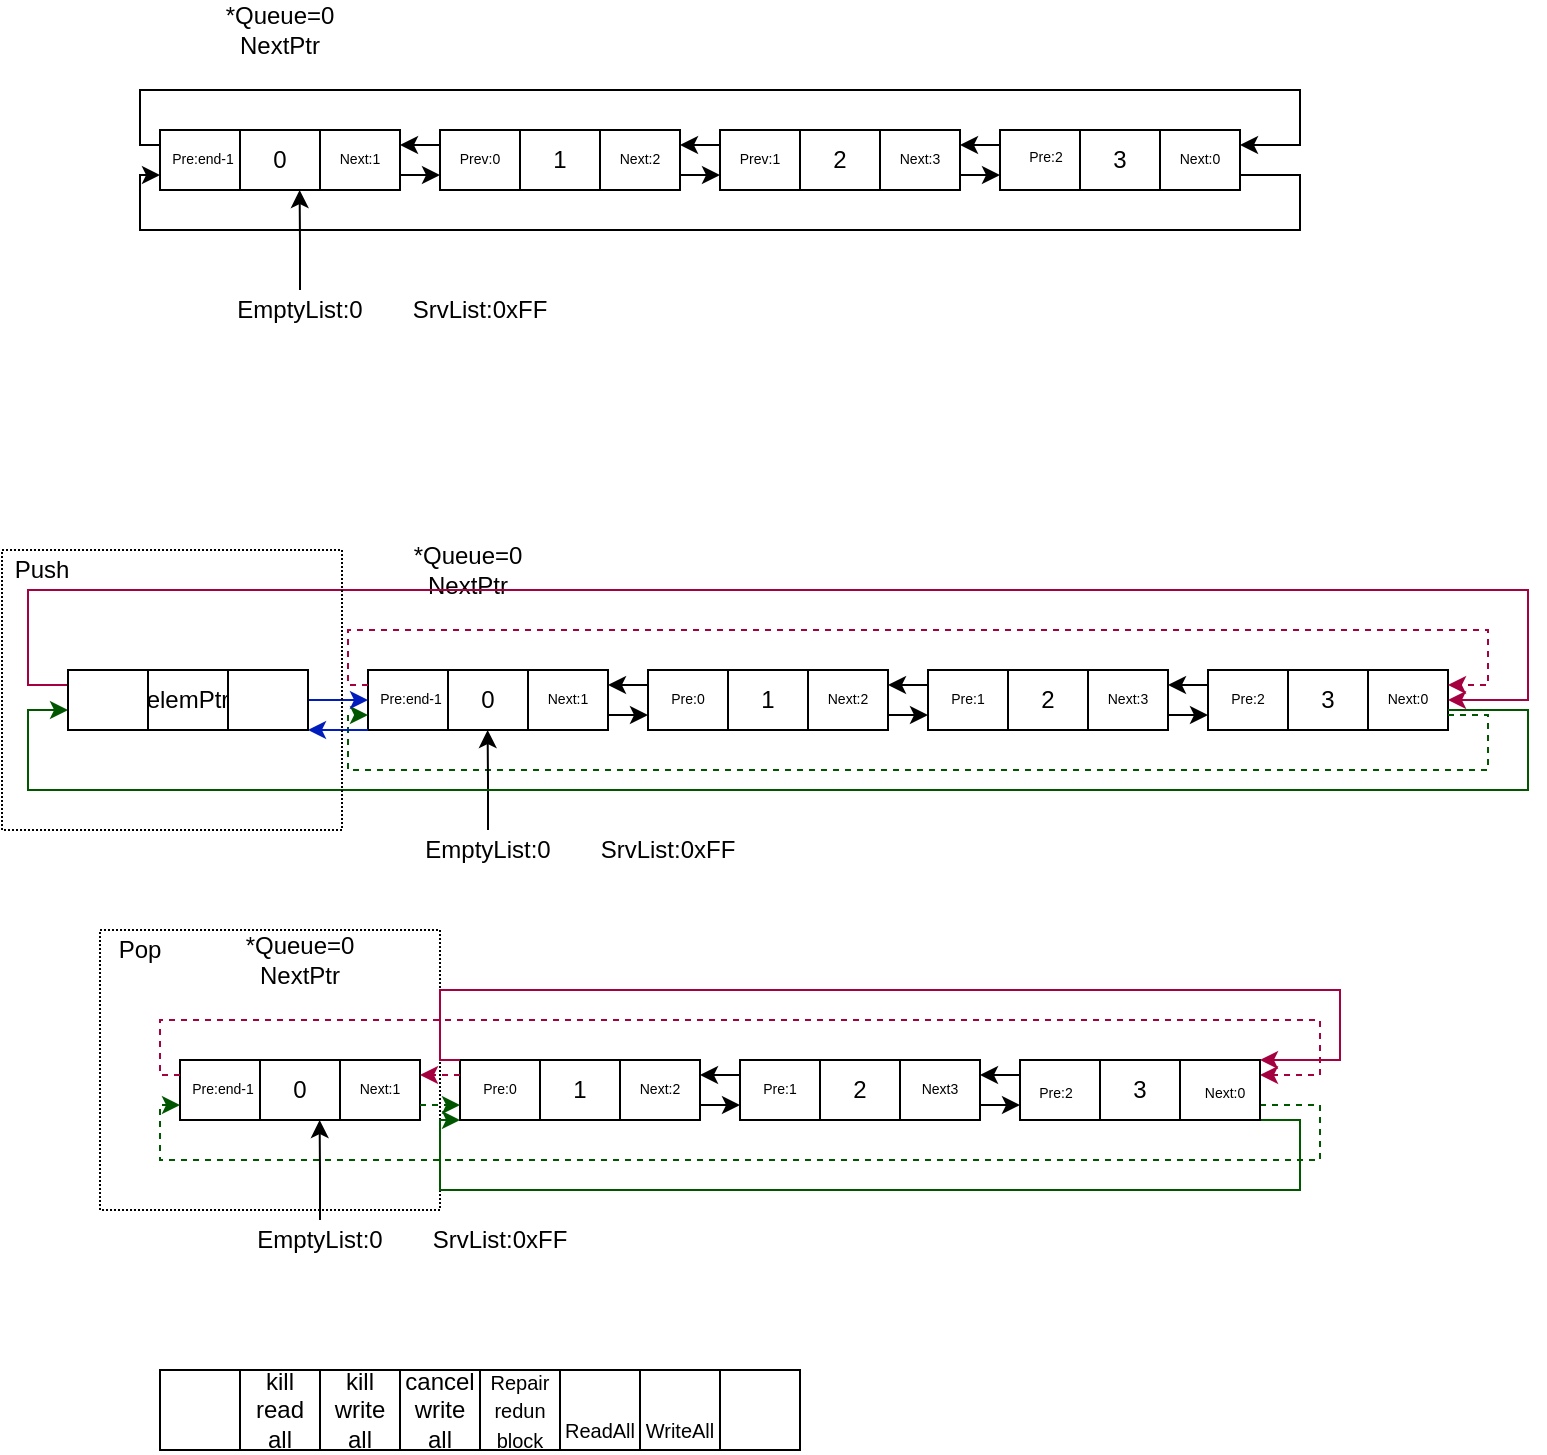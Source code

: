 <mxfile>
    <diagram id="R8h0Y2HFKoUW-0NupX_E" name="Page-1">
        <mxGraphModel dx="779" dy="450" grid="1" gridSize="10" guides="1" tooltips="1" connect="1" arrows="1" fold="1" page="1" pageScale="1" pageWidth="827" pageHeight="1169" math="0" shadow="0">
            <root>
                <mxCell id="0"/>
                <mxCell id="1" parent="0"/>
                <mxCell id="109" value="" style="rounded=0;whiteSpace=wrap;html=1;fillColor=none;dashed=1;dashPattern=1 1;" vertex="1" parent="1">
                    <mxGeometry x="90" y="700" width="170" height="140" as="geometry"/>
                </mxCell>
                <mxCell id="6" value="" style="group" parent="1" vertex="1" connectable="0">
                    <mxGeometry x="120" y="300" width="120" height="30" as="geometry"/>
                </mxCell>
                <mxCell id="3" value="0" style="shape=process;whiteSpace=wrap;html=1;backgroundOutline=1;size=0.333;" parent="6" vertex="1">
                    <mxGeometry width="120" height="30" as="geometry"/>
                </mxCell>
                <mxCell id="4" value="&lt;font style=&quot;font-size: 7px&quot;&gt;Pre:end-1&lt;/font&gt;" style="text;html=1;strokeColor=none;fillColor=none;align=center;verticalAlign=middle;whiteSpace=wrap;rounded=0;" parent="6" vertex="1">
                    <mxGeometry x="-6" y="3" width="55" height="20" as="geometry"/>
                </mxCell>
                <mxCell id="5" value="&lt;font style=&quot;font-size: 7px&quot;&gt;Next:1&lt;/font&gt;" style="text;html=1;strokeColor=none;fillColor=none;align=center;verticalAlign=middle;whiteSpace=wrap;rounded=0;" parent="6" vertex="1">
                    <mxGeometry x="85" y="3" width="30" height="20" as="geometry"/>
                </mxCell>
                <mxCell id="7" value="" style="group" parent="1" vertex="1" connectable="0">
                    <mxGeometry x="260" y="300" width="120" height="30" as="geometry"/>
                </mxCell>
                <mxCell id="8" value="1" style="shape=process;whiteSpace=wrap;html=1;backgroundOutline=1;size=0.333;" parent="7" vertex="1">
                    <mxGeometry width="120" height="30" as="geometry"/>
                </mxCell>
                <mxCell id="9" value="&lt;font style=&quot;font-size: 7px&quot;&gt;Prev:0&lt;/font&gt;" style="text;html=1;strokeColor=none;fillColor=none;align=center;verticalAlign=middle;whiteSpace=wrap;rounded=0;" parent="7" vertex="1">
                    <mxGeometry x="5" y="3" width="30" height="20" as="geometry"/>
                </mxCell>
                <mxCell id="10" value="&lt;font style=&quot;font-size: 7px&quot;&gt;Next:2&lt;/font&gt;" style="text;html=1;strokeColor=none;fillColor=none;align=center;verticalAlign=middle;whiteSpace=wrap;rounded=0;" parent="7" vertex="1">
                    <mxGeometry x="85" y="3" width="30" height="20" as="geometry"/>
                </mxCell>
                <mxCell id="11" value="" style="group" parent="1" vertex="1" connectable="0">
                    <mxGeometry x="400" y="300" width="120" height="30" as="geometry"/>
                </mxCell>
                <mxCell id="12" value="2" style="shape=process;whiteSpace=wrap;html=1;backgroundOutline=1;size=0.333;" parent="11" vertex="1">
                    <mxGeometry width="120" height="30" as="geometry"/>
                </mxCell>
                <mxCell id="13" value="&lt;font style=&quot;font-size: 7px&quot;&gt;Prev:1&lt;/font&gt;" style="text;html=1;strokeColor=none;fillColor=none;align=center;verticalAlign=middle;whiteSpace=wrap;rounded=0;" parent="11" vertex="1">
                    <mxGeometry x="5" y="3" width="30" height="20" as="geometry"/>
                </mxCell>
                <mxCell id="14" value="&lt;font style=&quot;font-size: 7px&quot;&gt;Next:3&lt;/font&gt;" style="text;html=1;strokeColor=none;fillColor=none;align=center;verticalAlign=middle;whiteSpace=wrap;rounded=0;" parent="11" vertex="1">
                    <mxGeometry x="85" y="3" width="30" height="20" as="geometry"/>
                </mxCell>
                <mxCell id="15" value="" style="group" parent="1" vertex="1" connectable="0">
                    <mxGeometry x="620" y="300" width="120" height="30" as="geometry"/>
                </mxCell>
                <mxCell id="17" value="&lt;font style=&quot;font-size: 7px&quot;&gt;Pre:2&lt;/font&gt;" style="text;html=1;strokeColor=none;fillColor=none;align=center;verticalAlign=middle;whiteSpace=wrap;rounded=0;" parent="15" vertex="1">
                    <mxGeometry x="-72" y="2" width="30" height="20" as="geometry"/>
                </mxCell>
                <mxCell id="18" value="&lt;font style=&quot;font-size: 7px&quot;&gt;Next:0&lt;/font&gt;" style="text;html=1;strokeColor=none;fillColor=none;align=center;verticalAlign=middle;whiteSpace=wrap;rounded=0;" parent="15" vertex="1">
                    <mxGeometry x="5" y="3" width="30" height="20" as="geometry"/>
                </mxCell>
                <mxCell id="21" style="edgeStyle=orthogonalEdgeStyle;rounded=0;orthogonalLoop=1;jettySize=auto;html=1;exitX=0;exitY=0.25;exitDx=0;exitDy=0;entryX=1;entryY=0.25;entryDx=0;entryDy=0;" parent="1" source="16" target="12" edge="1">
                    <mxGeometry relative="1" as="geometry">
                        <Array as="points">
                            <mxPoint x="530" y="308"/>
                            <mxPoint x="530" y="308"/>
                        </Array>
                    </mxGeometry>
                </mxCell>
                <mxCell id="23" style="edgeStyle=orthogonalEdgeStyle;rounded=0;orthogonalLoop=1;jettySize=auto;html=1;exitX=1;exitY=0.75;exitDx=0;exitDy=0;entryX=0;entryY=0.75;entryDx=0;entryDy=0;" parent="1" source="12" target="16" edge="1">
                    <mxGeometry relative="1" as="geometry"/>
                </mxCell>
                <mxCell id="24" style="edgeStyle=orthogonalEdgeStyle;rounded=0;orthogonalLoop=1;jettySize=auto;html=1;exitX=0;exitY=0.25;exitDx=0;exitDy=0;entryX=1;entryY=0.25;entryDx=0;entryDy=0;" parent="1" source="12" target="8" edge="1">
                    <mxGeometry relative="1" as="geometry"/>
                </mxCell>
                <mxCell id="25" style="edgeStyle=orthogonalEdgeStyle;rounded=0;orthogonalLoop=1;jettySize=auto;html=1;exitX=1;exitY=0.75;exitDx=0;exitDy=0;entryX=0;entryY=0.75;entryDx=0;entryDy=0;" parent="1" source="8" target="12" edge="1">
                    <mxGeometry relative="1" as="geometry"/>
                </mxCell>
                <mxCell id="26" style="edgeStyle=orthogonalEdgeStyle;rounded=0;orthogonalLoop=1;jettySize=auto;html=1;exitX=0;exitY=0.25;exitDx=0;exitDy=0;entryX=1;entryY=0.25;entryDx=0;entryDy=0;" parent="1" source="8" target="3" edge="1">
                    <mxGeometry relative="1" as="geometry"/>
                </mxCell>
                <mxCell id="27" style="edgeStyle=orthogonalEdgeStyle;rounded=0;orthogonalLoop=1;jettySize=auto;html=1;exitX=1;exitY=0.75;exitDx=0;exitDy=0;entryX=0;entryY=0.75;entryDx=0;entryDy=0;" parent="1" source="3" target="8" edge="1">
                    <mxGeometry relative="1" as="geometry"/>
                </mxCell>
                <mxCell id="28" style="edgeStyle=orthogonalEdgeStyle;rounded=0;orthogonalLoop=1;jettySize=auto;html=1;exitX=1;exitY=0.75;exitDx=0;exitDy=0;entryX=0;entryY=0.75;entryDx=0;entryDy=0;" parent="1" source="16" target="3" edge="1">
                    <mxGeometry relative="1" as="geometry">
                        <Array as="points">
                            <mxPoint x="690" y="323"/>
                            <mxPoint x="690" y="350"/>
                            <mxPoint x="110" y="350"/>
                            <mxPoint x="110" y="323"/>
                        </Array>
                    </mxGeometry>
                </mxCell>
                <mxCell id="29" style="edgeStyle=orthogonalEdgeStyle;rounded=0;orthogonalLoop=1;jettySize=auto;html=1;exitX=0;exitY=0.25;exitDx=0;exitDy=0;entryX=1;entryY=0.25;entryDx=0;entryDy=0;" parent="1" source="3" target="16" edge="1">
                    <mxGeometry relative="1" as="geometry">
                        <Array as="points">
                            <mxPoint x="110" y="308"/>
                            <mxPoint x="110" y="280"/>
                            <mxPoint x="690" y="280"/>
                            <mxPoint x="690" y="308"/>
                        </Array>
                    </mxGeometry>
                </mxCell>
                <mxCell id="31" style="edgeStyle=orthogonalEdgeStyle;rounded=0;orthogonalLoop=1;jettySize=auto;html=1;exitX=0.5;exitY=0;exitDx=0;exitDy=0;" parent="1" source="30" edge="1">
                    <mxGeometry relative="1" as="geometry">
                        <mxPoint x="189.81" y="330.0" as="targetPoint"/>
                    </mxGeometry>
                </mxCell>
                <mxCell id="30" value="EmptyList:0" style="text;html=1;strokeColor=none;fillColor=none;align=center;verticalAlign=middle;whiteSpace=wrap;rounded=0;" parent="1" vertex="1">
                    <mxGeometry x="170" y="380" width="40" height="20" as="geometry"/>
                </mxCell>
                <mxCell id="35" value="SrvList:0xFF" style="text;html=1;strokeColor=none;fillColor=none;align=center;verticalAlign=middle;whiteSpace=wrap;rounded=0;" parent="1" vertex="1">
                    <mxGeometry x="260" y="380" width="40" height="20" as="geometry"/>
                </mxCell>
                <mxCell id="36" value="" style="group" parent="1" vertex="1" connectable="0">
                    <mxGeometry x="74" y="570" width="120" height="30" as="geometry"/>
                </mxCell>
                <mxCell id="38" value="&lt;font style=&quot;font-size: 7px&quot;&gt;PrevEntry&lt;/font&gt;" style="text;html=1;strokeColor=none;fillColor=none;align=center;verticalAlign=middle;whiteSpace=wrap;rounded=0;" parent="36" vertex="1">
                    <mxGeometry x="-10" y="3" width="55" height="20" as="geometry"/>
                </mxCell>
                <mxCell id="39" value="&lt;font style=&quot;font-size: 7px&quot;&gt;NextEntry&lt;/font&gt;" style="text;html=1;strokeColor=none;fillColor=none;align=center;verticalAlign=middle;whiteSpace=wrap;rounded=0;" parent="36" vertex="1">
                    <mxGeometry x="85" y="3" width="30" height="20" as="geometry"/>
                </mxCell>
                <mxCell id="41" value="*Queue=0&lt;br&gt;NextPtr" style="text;html=1;strokeColor=none;fillColor=none;align=center;verticalAlign=middle;whiteSpace=wrap;rounded=0;" parent="1" vertex="1">
                    <mxGeometry x="160" y="240" width="40" height="20" as="geometry"/>
                </mxCell>
                <mxCell id="42" value="" style="group" parent="1" vertex="1" connectable="0">
                    <mxGeometry x="224" y="570" width="120" height="30" as="geometry"/>
                </mxCell>
                <mxCell id="43" value="0" style="shape=process;whiteSpace=wrap;html=1;backgroundOutline=1;size=0.333;" parent="42" vertex="1">
                    <mxGeometry width="120" height="30" as="geometry"/>
                </mxCell>
                <mxCell id="44" value="&lt;font style=&quot;font-size: 7px&quot;&gt;Pre:end-1&lt;/font&gt;" style="text;html=1;strokeColor=none;fillColor=none;align=center;verticalAlign=middle;whiteSpace=wrap;rounded=0;" parent="42" vertex="1">
                    <mxGeometry x="-6" y="3" width="55" height="20" as="geometry"/>
                </mxCell>
                <mxCell id="45" value="&lt;font style=&quot;font-size: 7px&quot;&gt;Next:1&lt;/font&gt;" style="text;html=1;strokeColor=none;fillColor=none;align=center;verticalAlign=middle;whiteSpace=wrap;rounded=0;" parent="42" vertex="1">
                    <mxGeometry x="85" y="3" width="30" height="20" as="geometry"/>
                </mxCell>
                <mxCell id="46" value="" style="group" parent="1" vertex="1" connectable="0">
                    <mxGeometry x="364" y="570" width="120" height="30" as="geometry"/>
                </mxCell>
                <mxCell id="47" value="1" style="shape=process;whiteSpace=wrap;html=1;backgroundOutline=1;size=0.333;" parent="46" vertex="1">
                    <mxGeometry width="120" height="30" as="geometry"/>
                </mxCell>
                <mxCell id="48" value="&lt;font style=&quot;font-size: 7px&quot;&gt;Pre:0&lt;/font&gt;" style="text;html=1;strokeColor=none;fillColor=none;align=center;verticalAlign=middle;whiteSpace=wrap;rounded=0;" parent="46" vertex="1">
                    <mxGeometry x="5" y="3" width="30" height="20" as="geometry"/>
                </mxCell>
                <mxCell id="49" value="&lt;font style=&quot;font-size: 7px&quot;&gt;Next:2&lt;/font&gt;" style="text;html=1;strokeColor=none;fillColor=none;align=center;verticalAlign=middle;whiteSpace=wrap;rounded=0;" parent="46" vertex="1">
                    <mxGeometry x="85" y="3" width="30" height="20" as="geometry"/>
                </mxCell>
                <mxCell id="50" value="" style="group" parent="1" vertex="1" connectable="0">
                    <mxGeometry x="504" y="570" width="120" height="30" as="geometry"/>
                </mxCell>
                <mxCell id="51" value="2" style="shape=process;whiteSpace=wrap;html=1;backgroundOutline=1;size=0.333;" parent="50" vertex="1">
                    <mxGeometry width="120" height="30" as="geometry"/>
                </mxCell>
                <mxCell id="52" value="&lt;font style=&quot;font-size: 7px&quot;&gt;Pre:1&lt;/font&gt;" style="text;html=1;strokeColor=none;fillColor=none;align=center;verticalAlign=middle;whiteSpace=wrap;rounded=0;" parent="50" vertex="1">
                    <mxGeometry x="5" y="3" width="30" height="20" as="geometry"/>
                </mxCell>
                <mxCell id="53" value="&lt;font style=&quot;font-size: 7px&quot;&gt;Next:3&lt;/font&gt;" style="text;html=1;strokeColor=none;fillColor=none;align=center;verticalAlign=middle;whiteSpace=wrap;rounded=0;" parent="50" vertex="1">
                    <mxGeometry x="85" y="3" width="30" height="20" as="geometry"/>
                </mxCell>
                <mxCell id="54" value="" style="group" parent="1" vertex="1" connectable="0">
                    <mxGeometry x="644" y="570" width="120" height="30" as="geometry"/>
                </mxCell>
                <mxCell id="55" value="3" style="shape=process;whiteSpace=wrap;html=1;backgroundOutline=1;size=0.333;" parent="54" vertex="1">
                    <mxGeometry width="120" height="30" as="geometry"/>
                </mxCell>
                <mxCell id="56" value="&lt;font style=&quot;font-size: 7px&quot;&gt;Pre:2&lt;/font&gt;" style="text;html=1;strokeColor=none;fillColor=none;align=center;verticalAlign=middle;whiteSpace=wrap;rounded=0;" parent="54" vertex="1">
                    <mxGeometry x="5" y="3" width="30" height="20" as="geometry"/>
                </mxCell>
                <mxCell id="57" value="&lt;font style=&quot;font-size: 7px&quot;&gt;Next:0&lt;/font&gt;" style="text;html=1;strokeColor=none;fillColor=none;align=center;verticalAlign=middle;whiteSpace=wrap;rounded=0;" parent="54" vertex="1">
                    <mxGeometry x="85" y="3" width="30" height="20" as="geometry"/>
                </mxCell>
                <mxCell id="58" style="edgeStyle=orthogonalEdgeStyle;rounded=0;orthogonalLoop=1;jettySize=auto;html=1;exitX=0;exitY=0.25;exitDx=0;exitDy=0;entryX=1;entryY=0.25;entryDx=0;entryDy=0;" parent="1" source="55" target="51" edge="1">
                    <mxGeometry relative="1" as="geometry"/>
                </mxCell>
                <mxCell id="59" style="edgeStyle=orthogonalEdgeStyle;rounded=0;orthogonalLoop=1;jettySize=auto;html=1;exitX=1;exitY=0.75;exitDx=0;exitDy=0;entryX=0;entryY=0.75;entryDx=0;entryDy=0;" parent="1" source="51" target="55" edge="1">
                    <mxGeometry relative="1" as="geometry"/>
                </mxCell>
                <mxCell id="60" style="edgeStyle=orthogonalEdgeStyle;rounded=0;orthogonalLoop=1;jettySize=auto;html=1;exitX=0;exitY=0.25;exitDx=0;exitDy=0;entryX=1;entryY=0.25;entryDx=0;entryDy=0;" parent="1" source="51" target="47" edge="1">
                    <mxGeometry relative="1" as="geometry"/>
                </mxCell>
                <mxCell id="61" style="edgeStyle=orthogonalEdgeStyle;rounded=0;orthogonalLoop=1;jettySize=auto;html=1;exitX=1;exitY=0.75;exitDx=0;exitDy=0;entryX=0;entryY=0.75;entryDx=0;entryDy=0;" parent="1" source="47" target="51" edge="1">
                    <mxGeometry relative="1" as="geometry"/>
                </mxCell>
                <mxCell id="62" style="edgeStyle=orthogonalEdgeStyle;rounded=0;orthogonalLoop=1;jettySize=auto;html=1;exitX=0;exitY=0.25;exitDx=0;exitDy=0;entryX=1;entryY=0.25;entryDx=0;entryDy=0;" parent="1" source="47" target="43" edge="1">
                    <mxGeometry relative="1" as="geometry"/>
                </mxCell>
                <mxCell id="63" style="edgeStyle=orthogonalEdgeStyle;rounded=0;orthogonalLoop=1;jettySize=auto;html=1;exitX=1;exitY=0.75;exitDx=0;exitDy=0;entryX=0;entryY=0.75;entryDx=0;entryDy=0;" parent="1" source="43" target="47" edge="1">
                    <mxGeometry relative="1" as="geometry"/>
                </mxCell>
                <mxCell id="64" style="edgeStyle=orthogonalEdgeStyle;rounded=0;orthogonalLoop=1;jettySize=auto;html=1;exitX=1;exitY=0.75;exitDx=0;exitDy=0;entryX=0;entryY=0.75;entryDx=0;entryDy=0;dashed=1;fillColor=#008a00;strokeColor=#005700;" parent="1" source="55" target="43" edge="1">
                    <mxGeometry relative="1" as="geometry">
                        <Array as="points">
                            <mxPoint x="784" y="592"/>
                            <mxPoint x="784" y="620"/>
                            <mxPoint x="214" y="620"/>
                            <mxPoint x="214" y="592"/>
                        </Array>
                    </mxGeometry>
                </mxCell>
                <mxCell id="65" style="edgeStyle=orthogonalEdgeStyle;rounded=0;orthogonalLoop=1;jettySize=auto;html=1;exitX=0;exitY=0.25;exitDx=0;exitDy=0;entryX=1;entryY=0.25;entryDx=0;entryDy=0;dashed=1;fillColor=#d80073;strokeColor=#A50040;" parent="1" source="43" target="55" edge="1">
                    <mxGeometry relative="1" as="geometry">
                        <Array as="points">
                            <mxPoint x="214" y="578"/>
                            <mxPoint x="214" y="550"/>
                            <mxPoint x="784" y="550"/>
                            <mxPoint x="784" y="578"/>
                        </Array>
                    </mxGeometry>
                </mxCell>
                <mxCell id="66" style="edgeStyle=orthogonalEdgeStyle;rounded=0;orthogonalLoop=1;jettySize=auto;html=1;exitX=0.5;exitY=0;exitDx=0;exitDy=0;" parent="1" source="67" edge="1">
                    <mxGeometry relative="1" as="geometry">
                        <mxPoint x="283.81" y="600" as="targetPoint"/>
                    </mxGeometry>
                </mxCell>
                <mxCell id="67" value="EmptyList:0" style="text;html=1;strokeColor=none;fillColor=none;align=center;verticalAlign=middle;whiteSpace=wrap;rounded=0;" parent="1" vertex="1">
                    <mxGeometry x="264" y="650" width="40" height="20" as="geometry"/>
                </mxCell>
                <mxCell id="68" value="SrvList:0xFF" style="text;html=1;strokeColor=none;fillColor=none;align=center;verticalAlign=middle;whiteSpace=wrap;rounded=0;" parent="1" vertex="1">
                    <mxGeometry x="354" y="650" width="40" height="20" as="geometry"/>
                </mxCell>
                <mxCell id="69" value="*Queue=0&lt;br&gt;NextPtr" style="text;html=1;strokeColor=none;fillColor=none;align=center;verticalAlign=middle;whiteSpace=wrap;rounded=0;" parent="1" vertex="1">
                    <mxGeometry x="254" y="510" width="40" height="20" as="geometry"/>
                </mxCell>
                <mxCell id="71" style="edgeStyle=orthogonalEdgeStyle;rounded=0;orthogonalLoop=1;jettySize=auto;html=1;entryX=0;entryY=0.5;entryDx=0;entryDy=0;fillColor=#0050ef;strokeColor=#001DBC;" parent="1" target="43" edge="1">
                    <mxGeometry relative="1" as="geometry">
                        <mxPoint x="164" y="585" as="sourcePoint"/>
                        <Array as="points">
                            <mxPoint x="164" y="585"/>
                        </Array>
                    </mxGeometry>
                </mxCell>
                <mxCell id="72" style="edgeStyle=orthogonalEdgeStyle;rounded=0;orthogonalLoop=1;jettySize=auto;html=1;exitX=0;exitY=0.25;exitDx=0;exitDy=0;fillColor=#d80073;strokeColor=#A50040;entryX=1;entryY=0.5;entryDx=0;entryDy=0;" parent="1" source="37" edge="1" target="55">
                    <mxGeometry relative="1" as="geometry">
                        <mxPoint x="834" y="577.429" as="targetPoint"/>
                        <Array as="points">
                            <mxPoint x="54" y="578"/>
                            <mxPoint x="54" y="530"/>
                            <mxPoint x="804" y="530"/>
                            <mxPoint x="804" y="585"/>
                        </Array>
                    </mxGeometry>
                </mxCell>
                <mxCell id="73" style="edgeStyle=orthogonalEdgeStyle;rounded=0;orthogonalLoop=1;jettySize=auto;html=1;entryX=0.182;entryY=0.85;entryDx=0;entryDy=0;entryPerimeter=0;fillColor=#008a00;strokeColor=#005700;" parent="1" target="38" edge="1">
                    <mxGeometry relative="1" as="geometry">
                        <Array as="points">
                            <mxPoint x="764" y="590"/>
                            <mxPoint x="804" y="590"/>
                            <mxPoint x="804" y="630"/>
                            <mxPoint x="54" y="630"/>
                            <mxPoint x="54" y="590"/>
                        </Array>
                        <mxPoint x="764" y="590" as="sourcePoint"/>
                    </mxGeometry>
                </mxCell>
                <mxCell id="74" style="edgeStyle=orthogonalEdgeStyle;rounded=0;orthogonalLoop=1;jettySize=auto;html=1;exitX=0;exitY=1;exitDx=0;exitDy=0;fillColor=#0050ef;strokeColor=#001DBC;entryX=1;entryY=1;entryDx=0;entryDy=0;" parent="1" source="43" target="37" edge="1">
                    <mxGeometry relative="1" as="geometry">
                        <Array as="points"/>
                        <mxPoint x="164" y="600" as="targetPoint"/>
                    </mxGeometry>
                </mxCell>
                <mxCell id="16" value="3" style="shape=process;whiteSpace=wrap;html=1;backgroundOutline=1;size=0.333;fillColor=none;" parent="1" vertex="1">
                    <mxGeometry x="540" y="300" width="120" height="30" as="geometry"/>
                </mxCell>
                <mxCell id="37" value="elemPtr" style="shape=process;whiteSpace=wrap;html=1;backgroundOutline=1;size=0.333;" parent="1" vertex="1">
                    <mxGeometry x="74" y="570" width="120" height="30" as="geometry"/>
                </mxCell>
                <mxCell id="75" value="" style="group" vertex="1" connectable="0" parent="1">
                    <mxGeometry x="130" y="765" width="120" height="30" as="geometry"/>
                </mxCell>
                <mxCell id="76" value="0" style="shape=process;whiteSpace=wrap;html=1;backgroundOutline=1;size=0.333;" vertex="1" parent="75">
                    <mxGeometry width="120" height="30" as="geometry"/>
                </mxCell>
                <mxCell id="77" value="&lt;font style=&quot;font-size: 7px&quot;&gt;Pre:end-1&lt;/font&gt;" style="text;html=1;strokeColor=none;fillColor=none;align=center;verticalAlign=middle;whiteSpace=wrap;rounded=0;" vertex="1" parent="75">
                    <mxGeometry x="-6" y="3" width="55" height="20" as="geometry"/>
                </mxCell>
                <mxCell id="78" value="&lt;font style=&quot;font-size: 7px&quot;&gt;Next:1&lt;/font&gt;" style="text;html=1;strokeColor=none;fillColor=none;align=center;verticalAlign=middle;whiteSpace=wrap;rounded=0;" vertex="1" parent="75">
                    <mxGeometry x="85" y="3" width="30" height="20" as="geometry"/>
                </mxCell>
                <mxCell id="79" value="" style="group" vertex="1" connectable="0" parent="1">
                    <mxGeometry x="270" y="765" width="120" height="30" as="geometry"/>
                </mxCell>
                <mxCell id="80" value="1" style="shape=process;whiteSpace=wrap;html=1;backgroundOutline=1;size=0.333;" vertex="1" parent="79">
                    <mxGeometry width="120" height="30" as="geometry"/>
                </mxCell>
                <mxCell id="81" value="&lt;font style=&quot;font-size: 7px&quot;&gt;Pre:0&lt;/font&gt;" style="text;html=1;strokeColor=none;fillColor=none;align=center;verticalAlign=middle;whiteSpace=wrap;rounded=0;" vertex="1" parent="79">
                    <mxGeometry x="5" y="3" width="30" height="20" as="geometry"/>
                </mxCell>
                <mxCell id="82" value="&lt;font style=&quot;font-size: 7px&quot;&gt;Next:2&lt;/font&gt;" style="text;html=1;strokeColor=none;fillColor=none;align=center;verticalAlign=middle;whiteSpace=wrap;rounded=0;" vertex="1" parent="79">
                    <mxGeometry x="85" y="3" width="30" height="20" as="geometry"/>
                </mxCell>
                <mxCell id="83" value="" style="group" vertex="1" connectable="0" parent="1">
                    <mxGeometry x="410" y="765" width="120" height="30" as="geometry"/>
                </mxCell>
                <mxCell id="84" value="2" style="shape=process;whiteSpace=wrap;html=1;backgroundOutline=1;size=0.333;" vertex="1" parent="83">
                    <mxGeometry width="120" height="30" as="geometry"/>
                </mxCell>
                <mxCell id="85" value="&lt;font style=&quot;font-size: 7px&quot;&gt;Pre:1&lt;/font&gt;" style="text;html=1;strokeColor=none;fillColor=none;align=center;verticalAlign=middle;whiteSpace=wrap;rounded=0;" vertex="1" parent="83">
                    <mxGeometry x="5" y="3" width="30" height="20" as="geometry"/>
                </mxCell>
                <mxCell id="86" value="&lt;font style=&quot;font-size: 7px&quot;&gt;Next3&lt;/font&gt;" style="text;html=1;strokeColor=none;fillColor=none;align=center;verticalAlign=middle;whiteSpace=wrap;rounded=0;" vertex="1" parent="83">
                    <mxGeometry x="85" y="3" width="30" height="20" as="geometry"/>
                </mxCell>
                <mxCell id="90" style="edgeStyle=orthogonalEdgeStyle;rounded=0;orthogonalLoop=1;jettySize=auto;html=1;exitX=0;exitY=0.25;exitDx=0;exitDy=0;entryX=1;entryY=0.25;entryDx=0;entryDy=0;" edge="1" parent="1" source="102" target="84">
                    <mxGeometry relative="1" as="geometry">
                        <Array as="points">
                            <mxPoint x="540" y="773"/>
                            <mxPoint x="540" y="773"/>
                        </Array>
                    </mxGeometry>
                </mxCell>
                <mxCell id="91" style="edgeStyle=orthogonalEdgeStyle;rounded=0;orthogonalLoop=1;jettySize=auto;html=1;exitX=1;exitY=0.75;exitDx=0;exitDy=0;entryX=0;entryY=0.75;entryDx=0;entryDy=0;" edge="1" parent="1" source="84" target="102">
                    <mxGeometry relative="1" as="geometry"/>
                </mxCell>
                <mxCell id="92" style="edgeStyle=orthogonalEdgeStyle;rounded=0;orthogonalLoop=1;jettySize=auto;html=1;exitX=0;exitY=0.25;exitDx=0;exitDy=0;entryX=1;entryY=0.25;entryDx=0;entryDy=0;" edge="1" parent="1" source="84" target="80">
                    <mxGeometry relative="1" as="geometry"/>
                </mxCell>
                <mxCell id="93" style="edgeStyle=orthogonalEdgeStyle;rounded=0;orthogonalLoop=1;jettySize=auto;html=1;exitX=1;exitY=0.75;exitDx=0;exitDy=0;entryX=0;entryY=0.75;entryDx=0;entryDy=0;" edge="1" parent="1" source="80" target="84">
                    <mxGeometry relative="1" as="geometry"/>
                </mxCell>
                <mxCell id="94" style="edgeStyle=orthogonalEdgeStyle;rounded=0;orthogonalLoop=1;jettySize=auto;html=1;exitX=0;exitY=0.25;exitDx=0;exitDy=0;entryX=1;entryY=0.25;entryDx=0;entryDy=0;dashed=1;fillColor=#d80073;strokeColor=#A50040;" edge="1" parent="1" source="80" target="76">
                    <mxGeometry relative="1" as="geometry"/>
                </mxCell>
                <mxCell id="95" style="edgeStyle=orthogonalEdgeStyle;rounded=0;orthogonalLoop=1;jettySize=auto;html=1;exitX=1;exitY=0.75;exitDx=0;exitDy=0;entryX=0;entryY=0.75;entryDx=0;entryDy=0;dashed=1;fillColor=#008a00;strokeColor=#005700;" edge="1" parent="1" source="76" target="80">
                    <mxGeometry relative="1" as="geometry"/>
                </mxCell>
                <mxCell id="96" style="edgeStyle=orthogonalEdgeStyle;rounded=0;orthogonalLoop=1;jettySize=auto;html=1;exitX=1;exitY=0.75;exitDx=0;exitDy=0;entryX=0;entryY=0.75;entryDx=0;entryDy=0;fillColor=#008a00;strokeColor=#005700;dashed=1;" edge="1" parent="1" source="102" target="76">
                    <mxGeometry relative="1" as="geometry">
                        <Array as="points">
                            <mxPoint x="700" y="788"/>
                            <mxPoint x="700" y="815"/>
                            <mxPoint x="120" y="815"/>
                            <mxPoint x="120" y="788"/>
                        </Array>
                    </mxGeometry>
                </mxCell>
                <mxCell id="97" style="edgeStyle=orthogonalEdgeStyle;rounded=0;orthogonalLoop=1;jettySize=auto;html=1;exitX=0;exitY=0.25;exitDx=0;exitDy=0;entryX=1;entryY=0.25;entryDx=0;entryDy=0;fillColor=#d80073;strokeColor=#A50040;dashed=1;" edge="1" parent="1" source="76" target="102">
                    <mxGeometry relative="1" as="geometry">
                        <Array as="points">
                            <mxPoint x="120" y="773"/>
                            <mxPoint x="120" y="745"/>
                            <mxPoint x="700" y="745"/>
                            <mxPoint x="700" y="773"/>
                        </Array>
                    </mxGeometry>
                </mxCell>
                <mxCell id="98" style="edgeStyle=orthogonalEdgeStyle;rounded=0;orthogonalLoop=1;jettySize=auto;html=1;exitX=0.5;exitY=0;exitDx=0;exitDy=0;" edge="1" parent="1" source="99">
                    <mxGeometry relative="1" as="geometry">
                        <mxPoint x="199.81" y="795" as="targetPoint"/>
                    </mxGeometry>
                </mxCell>
                <mxCell id="99" value="EmptyList:0" style="text;html=1;strokeColor=none;fillColor=none;align=center;verticalAlign=middle;whiteSpace=wrap;rounded=0;" vertex="1" parent="1">
                    <mxGeometry x="180" y="845" width="40" height="20" as="geometry"/>
                </mxCell>
                <mxCell id="100" value="SrvList:0xFF" style="text;html=1;strokeColor=none;fillColor=none;align=center;verticalAlign=middle;whiteSpace=wrap;rounded=0;" vertex="1" parent="1">
                    <mxGeometry x="270" y="845" width="40" height="20" as="geometry"/>
                </mxCell>
                <mxCell id="101" value="*Queue=0&lt;br&gt;NextPtr" style="text;html=1;strokeColor=none;fillColor=none;align=center;verticalAlign=middle;whiteSpace=wrap;rounded=0;" vertex="1" parent="1">
                    <mxGeometry x="170" y="705" width="40" height="20" as="geometry"/>
                </mxCell>
                <mxCell id="105" style="edgeStyle=orthogonalEdgeStyle;rounded=0;orthogonalLoop=1;jettySize=auto;html=1;exitX=1;exitY=1;exitDx=0;exitDy=0;entryX=0;entryY=1;entryDx=0;entryDy=0;fillColor=#008a00;strokeColor=#005700;" edge="1" parent="1" source="102" target="80">
                    <mxGeometry relative="1" as="geometry">
                        <Array as="points">
                            <mxPoint x="690" y="795"/>
                            <mxPoint x="690" y="830"/>
                            <mxPoint x="260" y="830"/>
                            <mxPoint x="260" y="795"/>
                        </Array>
                    </mxGeometry>
                </mxCell>
                <mxCell id="102" value="3" style="shape=process;whiteSpace=wrap;html=1;backgroundOutline=1;size=0.333;" vertex="1" parent="1">
                    <mxGeometry x="550" y="765" width="120" height="30" as="geometry"/>
                </mxCell>
                <mxCell id="103" style="edgeStyle=orthogonalEdgeStyle;rounded=0;orthogonalLoop=1;jettySize=auto;html=1;exitX=0;exitY=0;exitDx=0;exitDy=0;entryX=1;entryY=0;entryDx=0;entryDy=0;fillColor=#d80073;strokeColor=#A50040;" edge="1" parent="1" source="80" target="102">
                    <mxGeometry relative="1" as="geometry">
                        <mxPoint x="669" y="769" as="targetPoint"/>
                        <Array as="points">
                            <mxPoint x="260" y="765"/>
                            <mxPoint x="260" y="730"/>
                            <mxPoint x="710" y="730"/>
                            <mxPoint x="710" y="765"/>
                        </Array>
                    </mxGeometry>
                </mxCell>
                <mxCell id="106" value="" style="rounded=0;whiteSpace=wrap;html=1;fillColor=none;dashed=1;dashPattern=1 1;" vertex="1" parent="1">
                    <mxGeometry x="41" y="510" width="170" height="140" as="geometry"/>
                </mxCell>
                <mxCell id="107" value="Push" style="text;html=1;strokeColor=none;fillColor=none;align=center;verticalAlign=middle;whiteSpace=wrap;rounded=0;dashed=1;dashPattern=1 1;" vertex="1" parent="1">
                    <mxGeometry x="41" y="510" width="40" height="20" as="geometry"/>
                </mxCell>
                <mxCell id="110" value="Pop" style="text;html=1;strokeColor=none;fillColor=none;align=center;verticalAlign=middle;whiteSpace=wrap;rounded=0;dashed=1;dashPattern=1 1;" vertex="1" parent="1">
                    <mxGeometry x="90" y="700" width="40" height="20" as="geometry"/>
                </mxCell>
                <mxCell id="88" value="&lt;font style=&quot;font-size: 7px&quot;&gt;Pre:2&lt;/font&gt;" style="text;html=1;strokeColor=none;fillColor=none;align=center;verticalAlign=middle;whiteSpace=wrap;rounded=0;" vertex="1" parent="1">
                    <mxGeometry x="553" y="770" width="30" height="20" as="geometry"/>
                </mxCell>
                <mxCell id="89" value="&lt;font style=&quot;font-size: 7px&quot;&gt;Next:0&lt;/font&gt;" style="text;html=1;strokeColor=none;fillColor=none;align=center;verticalAlign=middle;whiteSpace=wrap;rounded=0;" vertex="1" parent="1">
                    <mxGeometry x="649.997" y="770" width="5" height="20" as="geometry"/>
                </mxCell>
                <mxCell id="112" value="" style="rounded=0;whiteSpace=wrap;html=1;fillColor=none;" vertex="1" parent="1">
                    <mxGeometry x="120" y="920" width="40" height="40" as="geometry"/>
                </mxCell>
                <mxCell id="113" value="kill read all" style="rounded=0;whiteSpace=wrap;html=1;fillColor=none;" vertex="1" parent="1">
                    <mxGeometry x="160" y="920" width="40" height="40" as="geometry"/>
                </mxCell>
                <mxCell id="114" value="kill write all" style="rounded=0;whiteSpace=wrap;html=1;fillColor=none;" vertex="1" parent="1">
                    <mxGeometry x="200" y="920" width="40" height="40" as="geometry"/>
                </mxCell>
                <mxCell id="115" value="cancel write all" style="rounded=0;whiteSpace=wrap;html=1;fillColor=none;" vertex="1" parent="1">
                    <mxGeometry x="240" y="920" width="40" height="40" as="geometry"/>
                </mxCell>
                <mxCell id="116" value="" style="rounded=0;whiteSpace=wrap;html=1;fillColor=none;" vertex="1" parent="1">
                    <mxGeometry x="280" y="920" width="40" height="40" as="geometry"/>
                </mxCell>
                <mxCell id="117" value="" style="rounded=0;whiteSpace=wrap;html=1;fillColor=none;" vertex="1" parent="1">
                    <mxGeometry x="320" y="920" width="40" height="40" as="geometry"/>
                </mxCell>
                <mxCell id="118" value="" style="rounded=0;whiteSpace=wrap;html=1;fillColor=none;" vertex="1" parent="1">
                    <mxGeometry x="360" y="920" width="40" height="40" as="geometry"/>
                </mxCell>
                <mxCell id="119" value="" style="rounded=0;whiteSpace=wrap;html=1;fillColor=none;" vertex="1" parent="1">
                    <mxGeometry x="400" y="920" width="40" height="40" as="geometry"/>
                </mxCell>
                <mxCell id="120" value="&lt;font style=&quot;font-size: 10px&quot;&gt;WriteAll&lt;/font&gt;" style="text;html=1;strokeColor=none;fillColor=none;align=center;verticalAlign=middle;whiteSpace=wrap;rounded=0;" vertex="1" parent="1">
                    <mxGeometry x="360" y="940" width="40" height="20" as="geometry"/>
                </mxCell>
                <mxCell id="121" value="&lt;font style=&quot;font-size: 10px&quot;&gt;ReadAll&lt;/font&gt;" style="text;html=1;strokeColor=none;fillColor=none;align=center;verticalAlign=middle;whiteSpace=wrap;rounded=0;" vertex="1" parent="1">
                    <mxGeometry x="320" y="940" width="40" height="20" as="geometry"/>
                </mxCell>
                <mxCell id="122" value="&lt;font style=&quot;font-size: 10px&quot;&gt;Repair&lt;br&gt;redun block&lt;br&gt;&lt;/font&gt;" style="text;html=1;strokeColor=none;fillColor=none;align=center;verticalAlign=middle;whiteSpace=wrap;rounded=0;" vertex="1" parent="1">
                    <mxGeometry x="280" y="930" width="40" height="20" as="geometry"/>
                </mxCell>
            </root>
        </mxGraphModel>
    </diagram>
</mxfile>